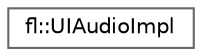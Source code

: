 digraph "Graphical Class Hierarchy"
{
 // INTERACTIVE_SVG=YES
 // LATEX_PDF_SIZE
  bgcolor="transparent";
  edge [fontname=Helvetica,fontsize=10,labelfontname=Helvetica,labelfontsize=10];
  node [fontname=Helvetica,fontsize=10,shape=box,height=0.2,width=0.4];
  rankdir="LR";
  Node0 [id="Node000000",label="fl::UIAudioImpl",height=0.2,width=0.4,color="grey40", fillcolor="white", style="filled",URL="$d7/d2f/classfl_1_1_u_i_audio_impl.html",tooltip=" "];
}
